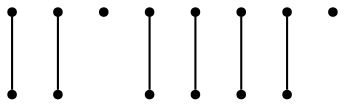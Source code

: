 graph {
  node [shape=point,comment="{\"directed\":false,\"doi\":\"10.1007/978-3-031-49272-3_9\",\"figure\":\"4 (1)\"}"]

  v0 [pos="851.6323019715674,777.3364781770508"]
  v1 [pos="538.2274378500489,648.9217511700524"]
  v2 [pos="837.6500991576462,707.8303567673587"]
  v3 [pos="837.6500991576462,846.8258124502107"]
  v4 [pos="597.7827601554627,945.1111902895157"]
  v5 [pos="797.8604098441956,648.9217511700523"]
  v6 [pos="668.0438920529133,958.938195079937"]
  v7 [pos="797.8562765970452,905.7428116157834"]
  v8 [pos="484.45634057789823,777.3322813929178"]
  v9 [pos="738.2967574560632,609.5534996715967"]
  v10 [pos="498.42938665967085,846.8258124502107"]
  v11 [pos="738.2967574560632,945.1111902895155"]
  v12 [pos="498.42938665967085,707.8303567673587"]
  v13 [pos="538.2273901587355,905.7428116157834"]

  v8 -- v7 [id="-11",pos="484.45634057789823,777.3322813929178 797.8562765970452,905.7428116157834 797.8562765970452,905.7428116157834 797.8562765970452,905.7428116157834"]
  v10 -- v9 [id="-22",pos="498.42938665967085,846.8258124502107 738.2967574560632,609.5534996715967 738.2967574560632,609.5534996715967 738.2967574560632,609.5534996715967"]
  v12 -- v11 [id="-30",pos="498.42938665967085,707.8303567673587 738.2967574560632,945.1111902895155 738.2967574560632,945.1111902895155 738.2967574560632,945.1111902895155"]
  v1 -- v0 [id="-48",pos="538.2274378500489,648.9217511700524 851.6323019715674,777.3364781770508 851.6323019715674,777.3364781770508 851.6323019715674,777.3364781770508"]
  v4 -- v2 [id="-65",pos="597.7827601554627,945.1111902895157 837.6500991576462,707.8303567673587 837.6500991576462,707.8303567673587 837.6500991576462,707.8303567673587"]
  v6 -- v5 [id="-89",pos="668.0438920529133,958.938195079937 797.8604098441956,648.9217511700523 797.8604098441956,648.9217511700523 797.8604098441956,648.9217511700523"]
}
